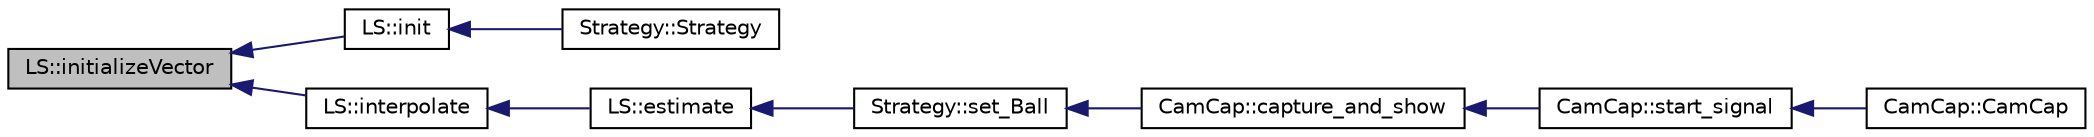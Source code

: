 digraph "LS::initializeVector"
{
 // INTERACTIVE_SVG=YES
  edge [fontname="Helvetica",fontsize="10",labelfontname="Helvetica",labelfontsize="10"];
  node [fontname="Helvetica",fontsize="10",shape=record];
  rankdir="LR";
  Node42 [label="LS::initializeVector",height=0.2,width=0.4,color="black", fillcolor="grey75", style="filled", fontcolor="black"];
  Node42 -> Node43 [dir="back",color="midnightblue",fontsize="10",style="solid",fontname="Helvetica"];
  Node43 [label="LS::init",height=0.2,width=0.4,color="black", fillcolor="white", style="filled",URL="$class_l_s.html#a8f84bed13c9bf083beac8e5530d8832d"];
  Node43 -> Node44 [dir="back",color="midnightblue",fontsize="10",style="solid",fontname="Helvetica"];
  Node44 [label="Strategy::Strategy",height=0.2,width=0.4,color="black", fillcolor="white", style="filled",URL="$class_strategy.html#a2021a15bbc4f0d13f7b92f8933db2235"];
  Node42 -> Node45 [dir="back",color="midnightblue",fontsize="10",style="solid",fontname="Helvetica"];
  Node45 [label="LS::interpolate",height=0.2,width=0.4,color="black", fillcolor="white", style="filled",URL="$class_l_s.html#a1657c109024e802aee886d293778079f"];
  Node45 -> Node46 [dir="back",color="midnightblue",fontsize="10",style="solid",fontname="Helvetica"];
  Node46 [label="LS::estimate",height=0.2,width=0.4,color="black", fillcolor="white", style="filled",URL="$class_l_s.html#a595c287e25fe0d0d51e7f06a80f8f991"];
  Node46 -> Node47 [dir="back",color="midnightblue",fontsize="10",style="solid",fontname="Helvetica"];
  Node47 [label="Strategy::set_Ball",height=0.2,width=0.4,color="black", fillcolor="white", style="filled",URL="$class_strategy.html#a7119e796ed0218f4e44418fea1efdf49"];
  Node47 -> Node48 [dir="back",color="midnightblue",fontsize="10",style="solid",fontname="Helvetica"];
  Node48 [label="CamCap::capture_and_show",height=0.2,width=0.4,color="black", fillcolor="white", style="filled",URL="$class_cam_cap.html#a87f384c5fec40a0ccfd7833347fec0df",tooltip="Captures camera frames and shows it in the interface. "];
  Node48 -> Node49 [dir="back",color="midnightblue",fontsize="10",style="solid",fontname="Helvetica"];
  Node49 [label="CamCap::start_signal",height=0.2,width=0.4,color="black", fillcolor="white", style="filled",URL="$class_cam_cap.html#ae676e6624dd821ad494a80e68a41e249",tooltip="Interface adjustments after &#39;start&#39; button is clicked. "];
  Node49 -> Node50 [dir="back",color="midnightblue",fontsize="10",style="solid",fontname="Helvetica"];
  Node50 [label="CamCap::CamCap",height=0.2,width=0.4,color="black", fillcolor="white", style="filled",URL="$class_cam_cap.html#afe0db98a5f72bc9b261dcb78e2840da6",tooltip="Constructor of a CamCap object. "];
}
